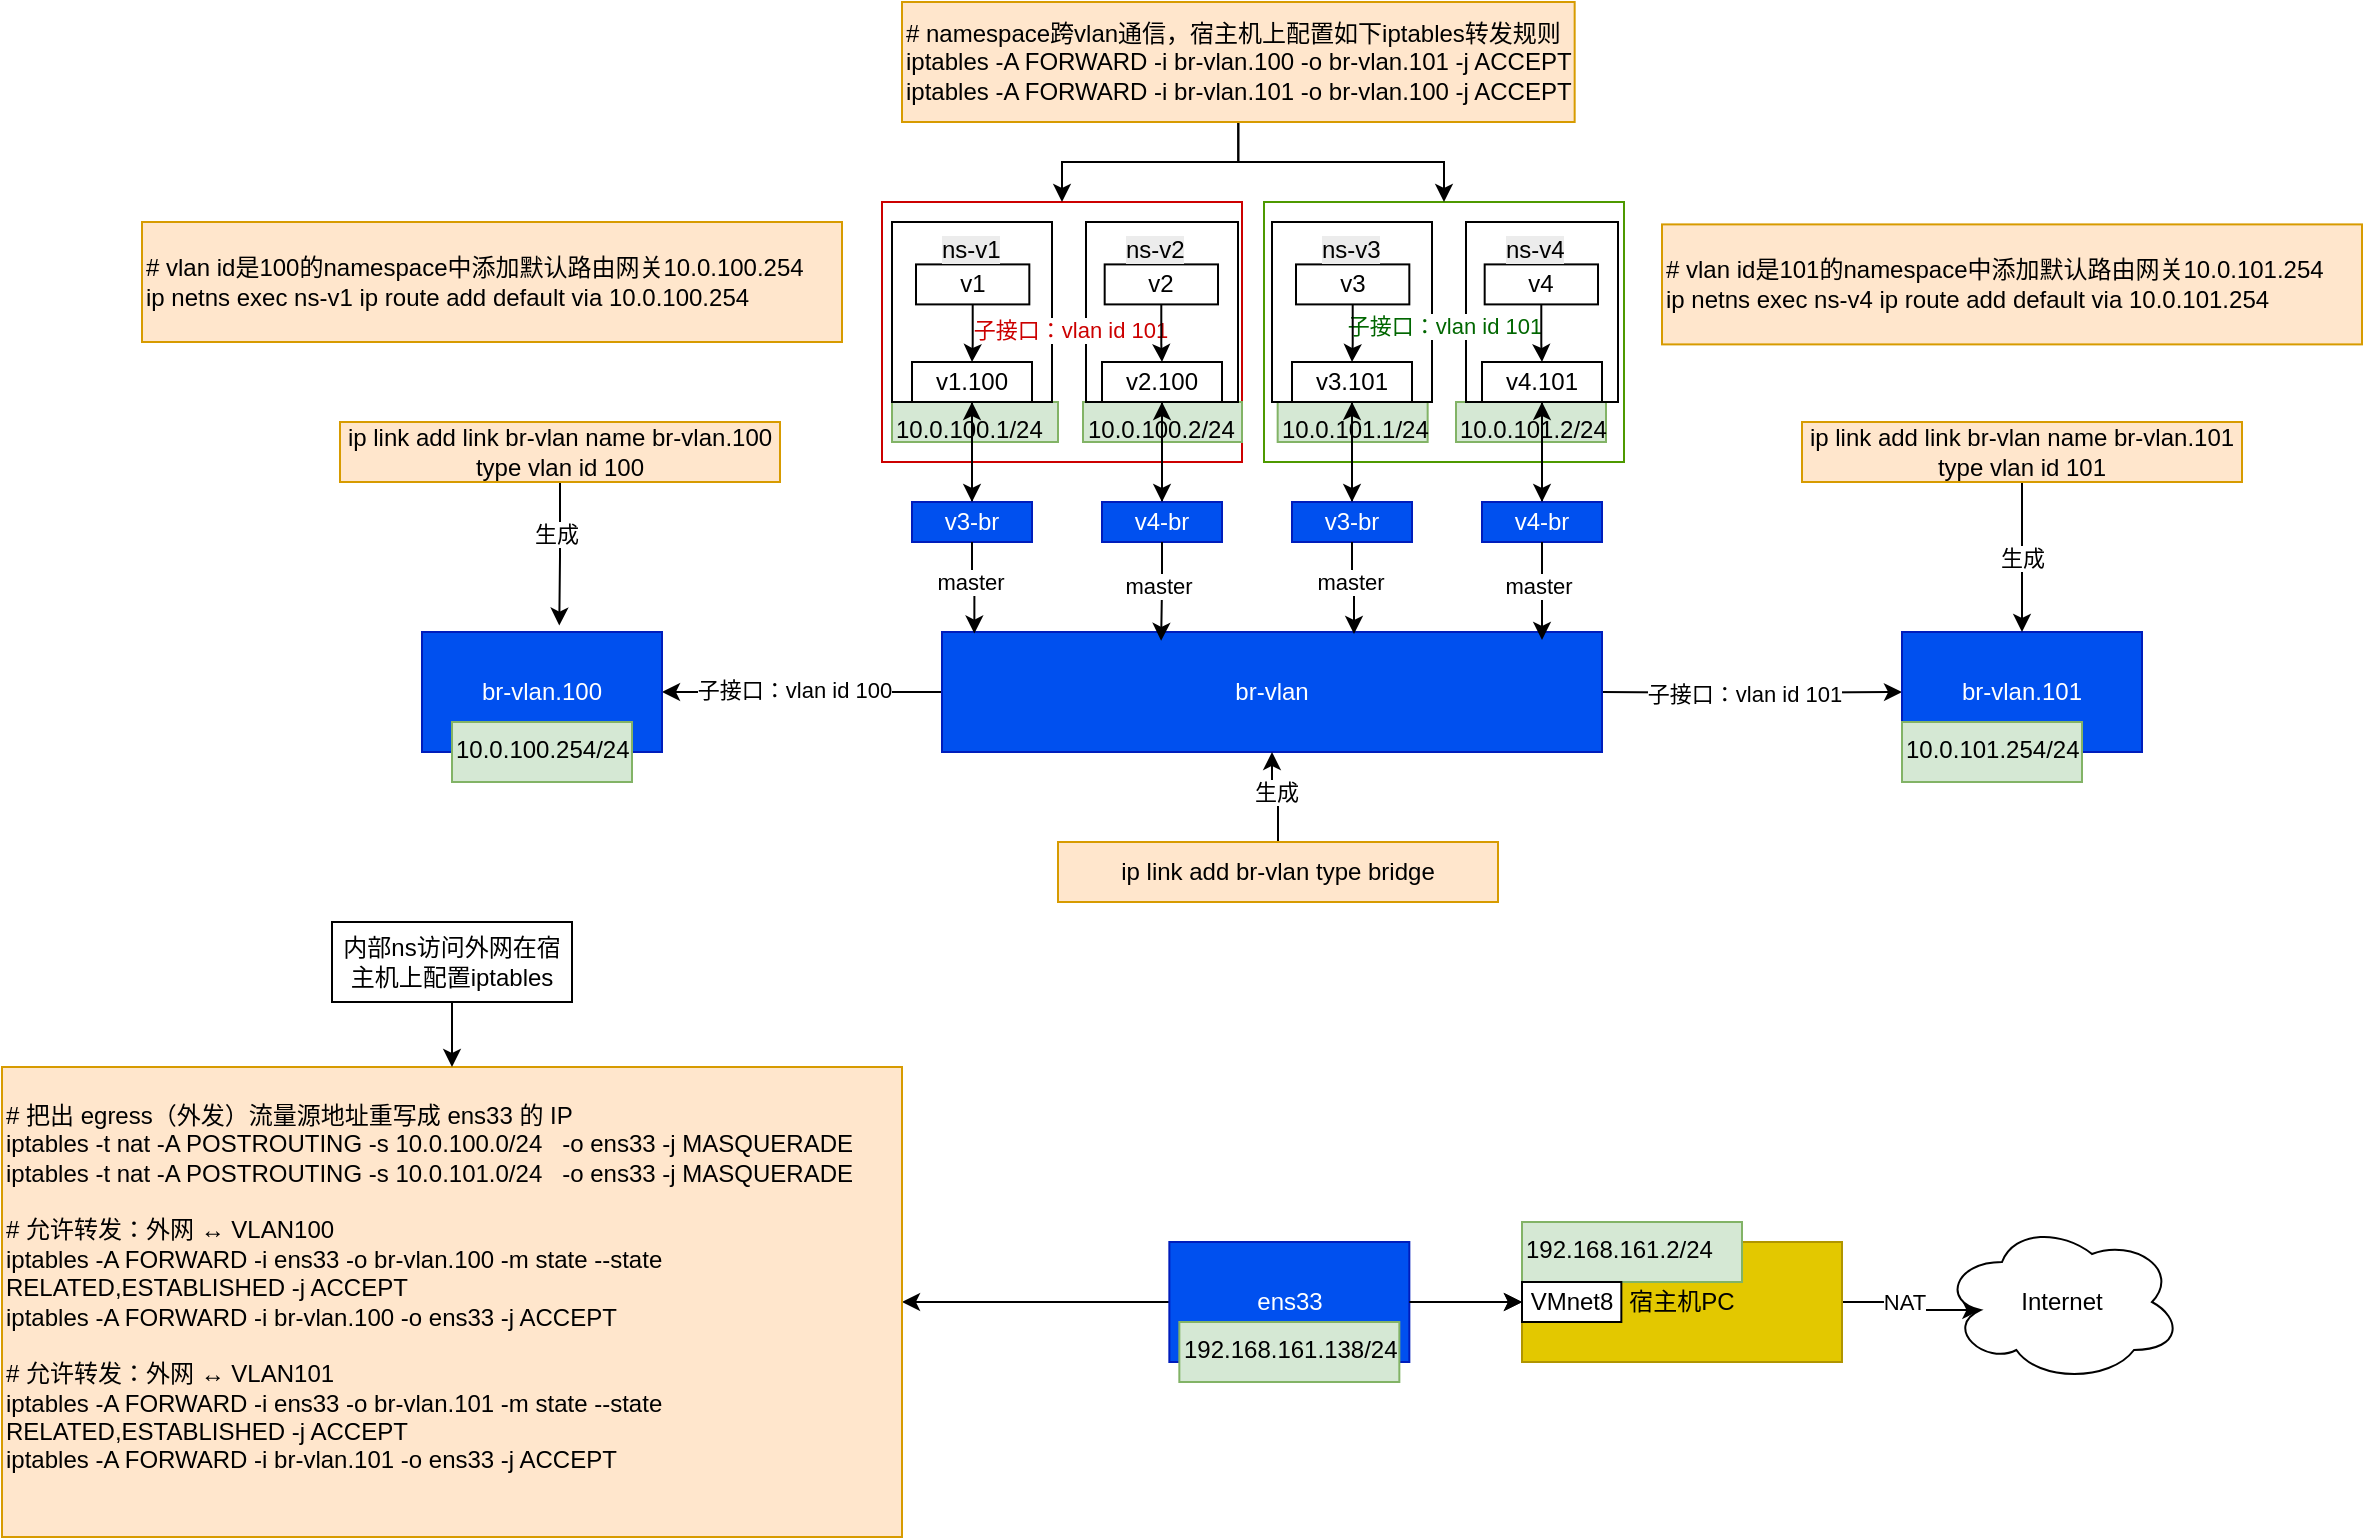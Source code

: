 <mxfile version="27.1.1">
  <diagram name="第 1 页" id="VOpmgVEXg-oSk0ZmS-H0">
    <mxGraphModel dx="2500" dy="1158" grid="1" gridSize="10" guides="1" tooltips="1" connect="1" arrows="1" fold="1" page="1" pageScale="1" pageWidth="827" pageHeight="1169" math="0" shadow="0">
      <root>
        <mxCell id="0" />
        <mxCell id="1" parent="0" />
        <mxCell id="csz0WxyrqC0WEdzE24F6-70" value="10.0.101.2/24" style="text;whiteSpace=wrap;fillColor=#d5e8d4;strokeColor=#82b366;" vertex="1" parent="1">
          <mxGeometry x="587" y="340" width="75" height="20" as="geometry" />
        </mxCell>
        <mxCell id="csz0WxyrqC0WEdzE24F6-69" value="" style="rounded=0;whiteSpace=wrap;html=1;fillColor=none;strokeColor=#4D9900;" vertex="1" parent="1">
          <mxGeometry x="491" y="240" width="180" height="130" as="geometry" />
        </mxCell>
        <mxCell id="csz0WxyrqC0WEdzE24F6-44" value="" style="rounded=0;whiteSpace=wrap;html=1;fillColor=none;strokeColor=#CC0000;" vertex="1" parent="1">
          <mxGeometry x="300" y="240" width="180" height="130" as="geometry" />
        </mxCell>
        <mxCell id="csz0WxyrqC0WEdzE24F6-16" value="10.0.100.2/24" style="text;whiteSpace=wrap;fillColor=#d5e8d4;strokeColor=#82b366;" vertex="1" parent="1">
          <mxGeometry x="400.5" y="340" width="79.5" height="20" as="geometry" />
        </mxCell>
        <mxCell id="csz0WxyrqC0WEdzE24F6-15" value="10.0.100.1/24" style="text;whiteSpace=wrap;fillColor=#d5e8d4;strokeColor=#82b366;" vertex="1" parent="1">
          <mxGeometry x="305" y="340" width="83" height="20" as="geometry" />
        </mxCell>
        <mxCell id="aShC4JNPMhtuTAqiujVa-4" style="edgeStyle=orthogonalEdgeStyle;rounded=0;orthogonalLoop=1;jettySize=auto;html=1;exitX=0;exitY=0.5;exitDx=0;exitDy=0;" parent="1" source="aShC4JNPMhtuTAqiujVa-1" target="aShC4JNPMhtuTAqiujVa-3" edge="1">
          <mxGeometry relative="1" as="geometry" />
        </mxCell>
        <mxCell id="aShC4JNPMhtuTAqiujVa-5" value="子接口：vlan id 100" style="edgeLabel;html=1;align=center;verticalAlign=middle;resizable=0;points=[];" parent="aShC4JNPMhtuTAqiujVa-4" vertex="1" connectable="0">
          <mxGeometry x="0.091" y="-2" relative="1" as="geometry">
            <mxPoint x="2" y="1" as="offset" />
          </mxGeometry>
        </mxCell>
        <mxCell id="aShC4JNPMhtuTAqiujVa-6" style="edgeStyle=orthogonalEdgeStyle;rounded=0;orthogonalLoop=1;jettySize=auto;html=1;" parent="1" target="aShC4JNPMhtuTAqiujVa-2" edge="1">
          <mxGeometry relative="1" as="geometry">
            <mxPoint x="660" y="485.0" as="sourcePoint" />
          </mxGeometry>
        </mxCell>
        <mxCell id="aShC4JNPMhtuTAqiujVa-7" value="子接口：vlan id 101" style="edgeLabel;html=1;align=center;verticalAlign=middle;resizable=0;points=[];" parent="aShC4JNPMhtuTAqiujVa-6" vertex="1" connectable="0">
          <mxGeometry x="-0.056" relative="1" as="geometry">
            <mxPoint as="offset" />
          </mxGeometry>
        </mxCell>
        <mxCell id="aShC4JNPMhtuTAqiujVa-1" value="br-vlan" style="rounded=0;whiteSpace=wrap;html=1;fillColor=#0050ef;fontColor=#ffffff;strokeColor=#001DBC;" parent="1" vertex="1">
          <mxGeometry x="330" y="455" width="330" height="60" as="geometry" />
        </mxCell>
        <mxCell id="aShC4JNPMhtuTAqiujVa-2" value="br-vlan.101" style="rounded=0;whiteSpace=wrap;html=1;fillColor=#0050ef;fontColor=#ffffff;strokeColor=#001DBC;" parent="1" vertex="1">
          <mxGeometry x="810" y="455" width="120" height="60" as="geometry" />
        </mxCell>
        <mxCell id="aShC4JNPMhtuTAqiujVa-3" value="br-vlan.100" style="rounded=0;whiteSpace=wrap;html=1;fillColor=#0050ef;fontColor=#ffffff;strokeColor=#001DBC;" parent="1" vertex="1">
          <mxGeometry x="70" y="455" width="120" height="60" as="geometry" />
        </mxCell>
        <mxCell id="aShC4JNPMhtuTAqiujVa-11" style="edgeStyle=orthogonalEdgeStyle;rounded=0;orthogonalLoop=1;jettySize=auto;html=1;entryX=0.5;entryY=1;entryDx=0;entryDy=0;" parent="1" source="aShC4JNPMhtuTAqiujVa-10" target="aShC4JNPMhtuTAqiujVa-1" edge="1">
          <mxGeometry relative="1" as="geometry" />
        </mxCell>
        <mxCell id="aShC4JNPMhtuTAqiujVa-12" value="生成" style="edgeLabel;html=1;align=center;verticalAlign=middle;resizable=0;points=[];" parent="aShC4JNPMhtuTAqiujVa-11" vertex="1" connectable="0">
          <mxGeometry x="-0.017" y="-3" relative="1" as="geometry">
            <mxPoint as="offset" />
          </mxGeometry>
        </mxCell>
        <mxCell id="aShC4JNPMhtuTAqiujVa-10" value="ip link add br-vlan type bridge" style="text;html=1;align=center;verticalAlign=middle;whiteSpace=wrap;rounded=0;fillColor=#ffe6cc;strokeColor=#d79b00;" parent="1" vertex="1">
          <mxGeometry x="388" y="560" width="220" height="30" as="geometry" />
        </mxCell>
        <mxCell id="aShC4JNPMhtuTAqiujVa-15" style="edgeStyle=orthogonalEdgeStyle;rounded=0;orthogonalLoop=1;jettySize=auto;html=1;entryX=0.572;entryY=-0.054;entryDx=0;entryDy=0;entryPerimeter=0;" parent="1" source="aShC4JNPMhtuTAqiujVa-13" target="aShC4JNPMhtuTAqiujVa-3" edge="1">
          <mxGeometry relative="1" as="geometry" />
        </mxCell>
        <mxCell id="aShC4JNPMhtuTAqiujVa-18" value="生成" style="edgeLabel;html=1;align=center;verticalAlign=middle;resizable=0;points=[];" parent="aShC4JNPMhtuTAqiujVa-15" vertex="1" connectable="0">
          <mxGeometry x="-0.288" y="-2" relative="1" as="geometry">
            <mxPoint as="offset" />
          </mxGeometry>
        </mxCell>
        <mxCell id="aShC4JNPMhtuTAqiujVa-13" value="ip link add link br-vlan name br-vlan.100 type vlan id 100" style="text;html=1;align=center;verticalAlign=middle;whiteSpace=wrap;rounded=0;fillColor=#ffe6cc;strokeColor=#d79b00;" parent="1" vertex="1">
          <mxGeometry x="29" y="350" width="220" height="30" as="geometry" />
        </mxCell>
        <mxCell id="aShC4JNPMhtuTAqiujVa-33" style="edgeStyle=orthogonalEdgeStyle;rounded=0;orthogonalLoop=1;jettySize=auto;html=1;entryX=0.5;entryY=0;entryDx=0;entryDy=0;" parent="1" source="aShC4JNPMhtuTAqiujVa-14" target="aShC4JNPMhtuTAqiujVa-2" edge="1">
          <mxGeometry relative="1" as="geometry" />
        </mxCell>
        <mxCell id="aShC4JNPMhtuTAqiujVa-34" value="生成" style="edgeLabel;html=1;align=center;verticalAlign=middle;resizable=0;points=[];" parent="aShC4JNPMhtuTAqiujVa-33" vertex="1" connectable="0">
          <mxGeometry x="0.014" relative="1" as="geometry">
            <mxPoint as="offset" />
          </mxGeometry>
        </mxCell>
        <mxCell id="aShC4JNPMhtuTAqiujVa-14" value="ip link add link br-vlan name br-vlan.101 type vlan id 101" style="text;html=1;align=center;verticalAlign=middle;whiteSpace=wrap;rounded=0;fillColor=#ffe6cc;strokeColor=#d79b00;" parent="1" vertex="1">
          <mxGeometry x="760" y="350" width="220" height="30" as="geometry" />
        </mxCell>
        <mxCell id="aShC4JNPMhtuTAqiujVa-21" value="" style="rounded=0;whiteSpace=wrap;html=1;" parent="1" vertex="1">
          <mxGeometry x="305" y="250" width="80" height="90" as="geometry" />
        </mxCell>
        <mxCell id="aShC4JNPMhtuTAqiujVa-22" value="" style="rounded=0;whiteSpace=wrap;html=1;" parent="1" vertex="1">
          <mxGeometry x="402" y="250" width="76" height="90" as="geometry" />
        </mxCell>
        <mxCell id="aShC4JNPMhtuTAqiujVa-49" style="edgeStyle=orthogonalEdgeStyle;rounded=0;orthogonalLoop=1;jettySize=auto;html=1;" parent="1" source="aShC4JNPMhtuTAqiujVa-36" edge="1">
          <mxGeometry relative="1" as="geometry">
            <mxPoint x="345" y="340" as="targetPoint" />
          </mxGeometry>
        </mxCell>
        <mxCell id="aShC4JNPMhtuTAqiujVa-36" value="v3-br" style="rounded=0;whiteSpace=wrap;html=1;fillColor=#0050ef;fontColor=#ffffff;strokeColor=#001DBC;" parent="1" vertex="1">
          <mxGeometry x="315" y="390" width="60" height="20" as="geometry" />
        </mxCell>
        <mxCell id="aShC4JNPMhtuTAqiujVa-50" style="edgeStyle=orthogonalEdgeStyle;rounded=0;orthogonalLoop=1;jettySize=auto;html=1;" parent="1" source="aShC4JNPMhtuTAqiujVa-37" edge="1">
          <mxGeometry relative="1" as="geometry">
            <mxPoint x="440" y="340" as="targetPoint" />
          </mxGeometry>
        </mxCell>
        <mxCell id="aShC4JNPMhtuTAqiujVa-37" value="v4-br" style="rounded=0;whiteSpace=wrap;html=1;fillColor=#0050ef;fontColor=#ffffff;strokeColor=#001DBC;" parent="1" vertex="1">
          <mxGeometry x="410" y="390" width="60" height="20" as="geometry" />
        </mxCell>
        <mxCell id="aShC4JNPMhtuTAqiujVa-39" style="edgeStyle=orthogonalEdgeStyle;rounded=0;orthogonalLoop=1;jettySize=auto;html=1;entryX=0.049;entryY=0.013;entryDx=0;entryDy=0;entryPerimeter=0;" parent="1" source="aShC4JNPMhtuTAqiujVa-36" target="aShC4JNPMhtuTAqiujVa-1" edge="1">
          <mxGeometry relative="1" as="geometry">
            <Array as="points">
              <mxPoint x="345" y="433" />
              <mxPoint x="346" y="456" />
            </Array>
          </mxGeometry>
        </mxCell>
        <mxCell id="aShC4JNPMhtuTAqiujVa-40" value="master" style="edgeLabel;html=1;align=center;verticalAlign=middle;resizable=0;points=[];" parent="aShC4JNPMhtuTAqiujVa-39" vertex="1" connectable="0">
          <mxGeometry x="-0.171" y="-1" relative="1" as="geometry">
            <mxPoint as="offset" />
          </mxGeometry>
        </mxCell>
        <mxCell id="aShC4JNPMhtuTAqiujVa-43" style="edgeStyle=orthogonalEdgeStyle;rounded=0;orthogonalLoop=1;jettySize=auto;html=1;entryX=0.332;entryY=0.073;entryDx=0;entryDy=0;entryPerimeter=0;" parent="1" source="aShC4JNPMhtuTAqiujVa-37" target="aShC4JNPMhtuTAqiujVa-1" edge="1">
          <mxGeometry relative="1" as="geometry">
            <mxPoint x="440" y="450" as="targetPoint" />
          </mxGeometry>
        </mxCell>
        <mxCell id="aShC4JNPMhtuTAqiujVa-44" value="master" style="edgeLabel;html=1;align=center;verticalAlign=middle;resizable=0;points=[];" parent="aShC4JNPMhtuTAqiujVa-43" vertex="1" connectable="0">
          <mxGeometry x="-0.122" y="-2" relative="1" as="geometry">
            <mxPoint as="offset" />
          </mxGeometry>
        </mxCell>
        <mxCell id="aShC4JNPMhtuTAqiujVa-47" style="edgeStyle=orthogonalEdgeStyle;rounded=0;orthogonalLoop=1;jettySize=auto;html=1;entryX=0.5;entryY=0;entryDx=0;entryDy=0;" parent="1" source="aShC4JNPMhtuTAqiujVa-45" target="aShC4JNPMhtuTAqiujVa-36" edge="1">
          <mxGeometry relative="1" as="geometry" />
        </mxCell>
        <mxCell id="aShC4JNPMhtuTAqiujVa-45" value="v1.100" style="rounded=0;whiteSpace=wrap;html=1;" parent="1" vertex="1">
          <mxGeometry x="315" y="320" width="60" height="20" as="geometry" />
        </mxCell>
        <mxCell id="aShC4JNPMhtuTAqiujVa-48" style="edgeStyle=orthogonalEdgeStyle;rounded=0;orthogonalLoop=1;jettySize=auto;html=1;entryX=0.5;entryY=0;entryDx=0;entryDy=0;" parent="1" source="aShC4JNPMhtuTAqiujVa-46" target="aShC4JNPMhtuTAqiujVa-37" edge="1">
          <mxGeometry relative="1" as="geometry" />
        </mxCell>
        <mxCell id="aShC4JNPMhtuTAqiujVa-46" value="v2.100" style="rounded=0;whiteSpace=wrap;html=1;" parent="1" vertex="1">
          <mxGeometry x="410" y="320" width="60" height="20" as="geometry" />
        </mxCell>
        <mxCell id="csz0WxyrqC0WEdzE24F6-1" value="10.0.100.254/24" style="text;whiteSpace=wrap;fillColor=#d5e8d4;strokeColor=#82b366;" vertex="1" parent="1">
          <mxGeometry x="85" y="500" width="90" height="30" as="geometry" />
        </mxCell>
        <mxCell id="csz0WxyrqC0WEdzE24F6-2" value="10.0.101.254/24" style="text;whiteSpace=wrap;fillColor=#d5e8d4;strokeColor=#82b366;" vertex="1" parent="1">
          <mxGeometry x="810" y="500" width="90" height="30" as="geometry" />
        </mxCell>
        <mxCell id="csz0WxyrqC0WEdzE24F6-10" value="&lt;font style=&quot;color: rgb(204, 0, 0);&quot;&gt;子接口：vlan id 101&lt;/font&gt;" style="edgeLabel;html=1;align=center;verticalAlign=middle;resizable=0;points=[];" vertex="1" connectable="0" parent="1">
          <mxGeometry x="392.0" y="302" as="geometry">
            <mxPoint x="2" y="2" as="offset" />
          </mxGeometry>
        </mxCell>
        <mxCell id="csz0WxyrqC0WEdzE24F6-13" style="edgeStyle=orthogonalEdgeStyle;rounded=0;orthogonalLoop=1;jettySize=auto;html=1;entryX=0.5;entryY=0;entryDx=0;entryDy=0;" edge="1" parent="1" source="csz0WxyrqC0WEdzE24F6-11" target="aShC4JNPMhtuTAqiujVa-45">
          <mxGeometry relative="1" as="geometry" />
        </mxCell>
        <mxCell id="csz0WxyrqC0WEdzE24F6-11" value="v1" style="rounded=0;whiteSpace=wrap;html=1;movable=1;resizable=1;rotatable=1;deletable=1;editable=1;locked=0;connectable=1;" vertex="1" parent="1">
          <mxGeometry x="317" y="271.2" width="56.667" height="20" as="geometry" />
        </mxCell>
        <mxCell id="csz0WxyrqC0WEdzE24F6-14" style="edgeStyle=orthogonalEdgeStyle;rounded=0;orthogonalLoop=1;jettySize=auto;html=1;entryX=0.5;entryY=0;entryDx=0;entryDy=0;" edge="1" parent="1" source="csz0WxyrqC0WEdzE24F6-12" target="aShC4JNPMhtuTAqiujVa-46">
          <mxGeometry relative="1" as="geometry" />
        </mxCell>
        <mxCell id="csz0WxyrqC0WEdzE24F6-12" value="v2" style="rounded=0;whiteSpace=wrap;html=1;movable=1;resizable=1;rotatable=1;deletable=1;editable=1;locked=0;connectable=1;" vertex="1" parent="1">
          <mxGeometry x="411.34" y="271.2" width="56.667" height="20" as="geometry" />
        </mxCell>
        <mxCell id="csz0WxyrqC0WEdzE24F6-26" style="edgeStyle=orthogonalEdgeStyle;rounded=0;orthogonalLoop=1;jettySize=auto;html=1;" edge="1" parent="1" source="csz0WxyrqC0WEdzE24F6-19" target="csz0WxyrqC0WEdzE24F6-27">
          <mxGeometry relative="1" as="geometry">
            <mxPoint x="640" y="790" as="targetPoint" />
          </mxGeometry>
        </mxCell>
        <mxCell id="csz0WxyrqC0WEdzE24F6-41" style="edgeStyle=orthogonalEdgeStyle;rounded=0;orthogonalLoop=1;jettySize=auto;html=1;entryX=1;entryY=0.5;entryDx=0;entryDy=0;" edge="1" parent="1" source="csz0WxyrqC0WEdzE24F6-19" target="csz0WxyrqC0WEdzE24F6-40">
          <mxGeometry relative="1" as="geometry" />
        </mxCell>
        <mxCell id="csz0WxyrqC0WEdzE24F6-19" value="ens33" style="rounded=0;whiteSpace=wrap;html=1;fillColor=#0050ef;fontColor=#ffffff;strokeColor=#001DBC;" vertex="1" parent="1">
          <mxGeometry x="443.67" y="760" width="120" height="60" as="geometry" />
        </mxCell>
        <mxCell id="csz0WxyrqC0WEdzE24F6-24" value="192.168.161.138/24" style="text;whiteSpace=wrap;fillColor=#d5e8d4;strokeColor=#82b366;" vertex="1" parent="1">
          <mxGeometry x="448.67" y="800" width="110" height="30" as="geometry" />
        </mxCell>
        <mxCell id="csz0WxyrqC0WEdzE24F6-28" value="" style="edgeStyle=orthogonalEdgeStyle;rounded=0;orthogonalLoop=1;jettySize=auto;html=1;" edge="1" parent="1" source="csz0WxyrqC0WEdzE24F6-19" target="csz0WxyrqC0WEdzE24F6-27">
          <mxGeometry relative="1" as="geometry">
            <mxPoint x="800" y="790" as="targetPoint" />
            <mxPoint x="564" y="790" as="sourcePoint" />
          </mxGeometry>
        </mxCell>
        <mxCell id="csz0WxyrqC0WEdzE24F6-32" style="edgeStyle=orthogonalEdgeStyle;rounded=0;orthogonalLoop=1;jettySize=auto;html=1;entryX=0.16;entryY=0.55;entryDx=0;entryDy=0;entryPerimeter=0;" edge="1" parent="1" source="csz0WxyrqC0WEdzE24F6-27" target="csz0WxyrqC0WEdzE24F6-34">
          <mxGeometry relative="1" as="geometry">
            <mxPoint x="770" y="790" as="targetPoint" />
          </mxGeometry>
        </mxCell>
        <mxCell id="csz0WxyrqC0WEdzE24F6-35" value="NAT" style="edgeLabel;html=1;align=center;verticalAlign=middle;resizable=0;points=[];" vertex="1" connectable="0" parent="csz0WxyrqC0WEdzE24F6-32">
          <mxGeometry x="-0.064" y="4" relative="1" as="geometry">
            <mxPoint as="offset" />
          </mxGeometry>
        </mxCell>
        <mxCell id="csz0WxyrqC0WEdzE24F6-27" value="宿主机PC" style="rounded=0;whiteSpace=wrap;html=1;fillColor=#e3c800;fontColor=#000000;strokeColor=#B09500;" vertex="1" parent="1">
          <mxGeometry x="620" y="760" width="160" height="60" as="geometry" />
        </mxCell>
        <mxCell id="csz0WxyrqC0WEdzE24F6-34" value="Internet" style="ellipse;shape=cloud;whiteSpace=wrap;html=1;" vertex="1" parent="1">
          <mxGeometry x="830" y="750" width="120" height="80" as="geometry" />
        </mxCell>
        <mxCell id="csz0WxyrqC0WEdzE24F6-36" value="192.168.161.2/24" style="text;whiteSpace=wrap;fillColor=#d5e8d4;strokeColor=#82b366;" vertex="1" parent="1">
          <mxGeometry x="620" y="750" width="110" height="30" as="geometry" />
        </mxCell>
        <mxCell id="csz0WxyrqC0WEdzE24F6-37" value="VMnet8" style="rounded=0;whiteSpace=wrap;html=1;movable=1;resizable=1;rotatable=1;deletable=1;editable=1;locked=0;connectable=1;" vertex="1" parent="1">
          <mxGeometry x="620" y="780" width="49.67" height="20" as="geometry" />
        </mxCell>
        <mxCell id="csz0WxyrqC0WEdzE24F6-38" value="&lt;span style=&quot;color: rgb(0, 0, 0); font-family: Helvetica; font-size: 12px; font-style: normal; font-variant-ligatures: normal; font-variant-caps: normal; font-weight: 400; letter-spacing: normal; orphans: 2; text-align: center; text-indent: 0px; text-transform: none; widows: 2; word-spacing: 0px; -webkit-text-stroke-width: 0px; white-space: normal; background-color: rgb(236, 236, 236); text-decoration-thickness: initial; text-decoration-style: initial; text-decoration-color: initial; float: none; display: inline !important;&quot;&gt;ns-v1&lt;/span&gt;" style="text;whiteSpace=wrap;html=1;" vertex="1" parent="1">
          <mxGeometry x="328" y="250" width="40" height="20" as="geometry" />
        </mxCell>
        <mxCell id="csz0WxyrqC0WEdzE24F6-39" value="&lt;span style=&quot;color: rgb(0, 0, 0); font-family: Helvetica; font-size: 12px; font-style: normal; font-variant-ligatures: normal; font-variant-caps: normal; font-weight: 400; letter-spacing: normal; orphans: 2; text-align: center; text-indent: 0px; text-transform: none; widows: 2; word-spacing: 0px; -webkit-text-stroke-width: 0px; white-space: normal; background-color: rgb(236, 236, 236); text-decoration-thickness: initial; text-decoration-style: initial; text-decoration-color: initial; float: none; display: inline !important;&quot;&gt;ns-v2&lt;/span&gt;" style="text;whiteSpace=wrap;html=1;" vertex="1" parent="1">
          <mxGeometry x="420" y="250" width="40" height="30" as="geometry" />
        </mxCell>
        <mxCell id="csz0WxyrqC0WEdzE24F6-40" value="&lt;div&gt;&lt;div&gt;# 把出 egress（外发）流量源地址重写成 ens33 的 IP&lt;/div&gt;&lt;div&gt;iptables -t nat -A POSTROUTING -s 10.0.100.0/24&amp;nbsp; &amp;nbsp;-o ens33 -j MASQUERADE&lt;/div&gt;&lt;div&gt;iptables -t nat -A POSTROUTING -s 10.0.101.0/24&amp;nbsp; &amp;nbsp;-o ens33 -j MASQUERADE&lt;/div&gt;&lt;/div&gt;&lt;div&gt;&lt;br&gt;&lt;/div&gt;&lt;div&gt;# 允许转发：外网 ↔ VLAN100&lt;/div&gt;&lt;div&gt;iptables -A FORWARD -i ens33 -o br-vlan.100 -m state --state RELATED,ESTABLISHED -j ACCEPT&lt;/div&gt;&lt;div&gt;iptables -A FORWARD -i br-vlan.100 -o ens33 -j ACCEPT&lt;/div&gt;&lt;div&gt;&lt;br&gt;&lt;/div&gt;&lt;div&gt;&lt;div&gt;# 允许转发：外网 ↔ VLAN101&lt;/div&gt;&lt;div&gt;iptables -A FORWARD -i ens33 -o br-vlan.101 -m state --state RELATED,ESTABLISHED -j ACCEPT&lt;/div&gt;&lt;div&gt;iptables -A FORWARD -i br-vlan.101 -o ens33 -j ACCEPT&lt;/div&gt;&lt;/div&gt;&lt;div&gt;&lt;br&gt;&lt;/div&gt;" style="text;html=1;align=left;verticalAlign=middle;whiteSpace=wrap;rounded=0;fillColor=#ffe6cc;strokeColor=#d79b00;" vertex="1" parent="1">
          <mxGeometry x="-140" y="672.5" width="450" height="235" as="geometry" />
        </mxCell>
        <mxCell id="csz0WxyrqC0WEdzE24F6-42" value="内部ns访问外网在宿主机上配置iptables" style="rounded=0;whiteSpace=wrap;html=1;" vertex="1" parent="1">
          <mxGeometry x="25" y="600" width="120" height="40" as="geometry" />
        </mxCell>
        <mxCell id="csz0WxyrqC0WEdzE24F6-43" style="edgeStyle=orthogonalEdgeStyle;rounded=0;orthogonalLoop=1;jettySize=auto;html=1;entryX=0.5;entryY=0;entryDx=0;entryDy=0;" edge="1" parent="1" source="csz0WxyrqC0WEdzE24F6-42" target="csz0WxyrqC0WEdzE24F6-40">
          <mxGeometry relative="1" as="geometry" />
        </mxCell>
        <mxCell id="csz0WxyrqC0WEdzE24F6-46" value="10.0.101.1/24" style="text;whiteSpace=wrap;fillColor=#d5e8d4;strokeColor=#82b366;" vertex="1" parent="1">
          <mxGeometry x="497.83" y="340" width="75" height="20" as="geometry" />
        </mxCell>
        <mxCell id="csz0WxyrqC0WEdzE24F6-47" value="" style="rounded=0;whiteSpace=wrap;html=1;" vertex="1" parent="1">
          <mxGeometry x="495" y="250" width="80" height="90" as="geometry" />
        </mxCell>
        <mxCell id="csz0WxyrqC0WEdzE24F6-48" value="" style="rounded=0;whiteSpace=wrap;html=1;" vertex="1" parent="1">
          <mxGeometry x="592" y="250" width="76" height="90" as="geometry" />
        </mxCell>
        <mxCell id="csz0WxyrqC0WEdzE24F6-49" style="edgeStyle=orthogonalEdgeStyle;rounded=0;orthogonalLoop=1;jettySize=auto;html=1;" edge="1" parent="1" source="csz0WxyrqC0WEdzE24F6-50">
          <mxGeometry relative="1" as="geometry">
            <mxPoint x="535" y="340" as="targetPoint" />
          </mxGeometry>
        </mxCell>
        <mxCell id="csz0WxyrqC0WEdzE24F6-50" value="v3-br" style="rounded=0;whiteSpace=wrap;html=1;fillColor=#0050ef;fontColor=#ffffff;strokeColor=#001DBC;" vertex="1" parent="1">
          <mxGeometry x="505" y="390" width="60" height="20" as="geometry" />
        </mxCell>
        <mxCell id="csz0WxyrqC0WEdzE24F6-51" style="edgeStyle=orthogonalEdgeStyle;rounded=0;orthogonalLoop=1;jettySize=auto;html=1;" edge="1" parent="1" source="csz0WxyrqC0WEdzE24F6-52">
          <mxGeometry relative="1" as="geometry">
            <mxPoint x="630" y="340" as="targetPoint" />
          </mxGeometry>
        </mxCell>
        <mxCell id="csz0WxyrqC0WEdzE24F6-52" value="v4-br" style="rounded=0;whiteSpace=wrap;html=1;fillColor=#0050ef;fontColor=#ffffff;strokeColor=#001DBC;" vertex="1" parent="1">
          <mxGeometry x="600" y="390" width="60" height="20" as="geometry" />
        </mxCell>
        <mxCell id="csz0WxyrqC0WEdzE24F6-53" style="edgeStyle=orthogonalEdgeStyle;rounded=0;orthogonalLoop=1;jettySize=auto;html=1;entryX=0.049;entryY=0.013;entryDx=0;entryDy=0;entryPerimeter=0;" edge="1" parent="1" source="csz0WxyrqC0WEdzE24F6-50">
          <mxGeometry relative="1" as="geometry">
            <mxPoint x="536" y="456" as="targetPoint" />
            <Array as="points">
              <mxPoint x="535" y="433" />
              <mxPoint x="536" y="456" />
            </Array>
          </mxGeometry>
        </mxCell>
        <mxCell id="csz0WxyrqC0WEdzE24F6-54" value="master" style="edgeLabel;html=1;align=center;verticalAlign=middle;resizable=0;points=[];" vertex="1" connectable="0" parent="csz0WxyrqC0WEdzE24F6-53">
          <mxGeometry x="-0.171" y="-1" relative="1" as="geometry">
            <mxPoint as="offset" />
          </mxGeometry>
        </mxCell>
        <mxCell id="csz0WxyrqC0WEdzE24F6-55" style="edgeStyle=orthogonalEdgeStyle;rounded=0;orthogonalLoop=1;jettySize=auto;html=1;entryX=0.332;entryY=0.073;entryDx=0;entryDy=0;entryPerimeter=0;" edge="1" parent="1" source="csz0WxyrqC0WEdzE24F6-52">
          <mxGeometry relative="1" as="geometry">
            <mxPoint x="630" y="459" as="targetPoint" />
          </mxGeometry>
        </mxCell>
        <mxCell id="csz0WxyrqC0WEdzE24F6-56" value="master" style="edgeLabel;html=1;align=center;verticalAlign=middle;resizable=0;points=[];" vertex="1" connectable="0" parent="csz0WxyrqC0WEdzE24F6-55">
          <mxGeometry x="-0.122" y="-2" relative="1" as="geometry">
            <mxPoint as="offset" />
          </mxGeometry>
        </mxCell>
        <mxCell id="csz0WxyrqC0WEdzE24F6-57" style="edgeStyle=orthogonalEdgeStyle;rounded=0;orthogonalLoop=1;jettySize=auto;html=1;entryX=0.5;entryY=0;entryDx=0;entryDy=0;" edge="1" parent="1" source="csz0WxyrqC0WEdzE24F6-58" target="csz0WxyrqC0WEdzE24F6-50">
          <mxGeometry relative="1" as="geometry" />
        </mxCell>
        <mxCell id="csz0WxyrqC0WEdzE24F6-58" value="v3.101" style="rounded=0;whiteSpace=wrap;html=1;" vertex="1" parent="1">
          <mxGeometry x="505" y="320" width="60" height="20" as="geometry" />
        </mxCell>
        <mxCell id="csz0WxyrqC0WEdzE24F6-59" style="edgeStyle=orthogonalEdgeStyle;rounded=0;orthogonalLoop=1;jettySize=auto;html=1;entryX=0.5;entryY=0;entryDx=0;entryDy=0;" edge="1" parent="1" source="csz0WxyrqC0WEdzE24F6-60" target="csz0WxyrqC0WEdzE24F6-52">
          <mxGeometry relative="1" as="geometry" />
        </mxCell>
        <mxCell id="csz0WxyrqC0WEdzE24F6-60" value="v4.101" style="rounded=0;whiteSpace=wrap;html=1;" vertex="1" parent="1">
          <mxGeometry x="600" y="320" width="60" height="20" as="geometry" />
        </mxCell>
        <mxCell id="csz0WxyrqC0WEdzE24F6-61" value="&lt;font style=&quot;color: rgb(0, 102, 0);&quot;&gt;子接口：vlan id 101&lt;/font&gt;" style="edgeLabel;html=1;align=center;verticalAlign=middle;resizable=0;points=[];" vertex="1" connectable="0" parent="1">
          <mxGeometry x="582" y="302" as="geometry">
            <mxPoint x="-1" as="offset" />
          </mxGeometry>
        </mxCell>
        <mxCell id="csz0WxyrqC0WEdzE24F6-62" style="edgeStyle=orthogonalEdgeStyle;rounded=0;orthogonalLoop=1;jettySize=auto;html=1;entryX=0.5;entryY=0;entryDx=0;entryDy=0;" edge="1" parent="1" source="csz0WxyrqC0WEdzE24F6-63" target="csz0WxyrqC0WEdzE24F6-58">
          <mxGeometry relative="1" as="geometry" />
        </mxCell>
        <mxCell id="csz0WxyrqC0WEdzE24F6-63" value="v3" style="rounded=0;whiteSpace=wrap;html=1;movable=1;resizable=1;rotatable=1;deletable=1;editable=1;locked=0;connectable=1;" vertex="1" parent="1">
          <mxGeometry x="507" y="271.2" width="56.667" height="20" as="geometry" />
        </mxCell>
        <mxCell id="csz0WxyrqC0WEdzE24F6-64" style="edgeStyle=orthogonalEdgeStyle;rounded=0;orthogonalLoop=1;jettySize=auto;html=1;entryX=0.5;entryY=0;entryDx=0;entryDy=0;" edge="1" parent="1" source="csz0WxyrqC0WEdzE24F6-65" target="csz0WxyrqC0WEdzE24F6-60">
          <mxGeometry relative="1" as="geometry" />
        </mxCell>
        <mxCell id="csz0WxyrqC0WEdzE24F6-65" value="v4" style="rounded=0;whiteSpace=wrap;html=1;movable=1;resizable=1;rotatable=1;deletable=1;editable=1;locked=0;connectable=1;" vertex="1" parent="1">
          <mxGeometry x="601.34" y="271.2" width="56.667" height="20" as="geometry" />
        </mxCell>
        <mxCell id="csz0WxyrqC0WEdzE24F6-66" value="&lt;span style=&quot;color: rgb(0, 0, 0); font-family: Helvetica; font-size: 12px; font-style: normal; font-variant-ligatures: normal; font-variant-caps: normal; font-weight: 400; letter-spacing: normal; orphans: 2; text-align: center; text-indent: 0px; text-transform: none; widows: 2; word-spacing: 0px; -webkit-text-stroke-width: 0px; white-space: normal; background-color: rgb(236, 236, 236); text-decoration-thickness: initial; text-decoration-style: initial; text-decoration-color: initial; display: inline !important; float: none;&quot;&gt;ns-v3&lt;/span&gt;" style="text;whiteSpace=wrap;html=1;" vertex="1" parent="1">
          <mxGeometry x="518" y="250" width="40" height="20" as="geometry" />
        </mxCell>
        <mxCell id="csz0WxyrqC0WEdzE24F6-67" value="&lt;span style=&quot;color: rgb(0, 0, 0); font-family: Helvetica; font-size: 12px; font-style: normal; font-variant-ligatures: normal; font-variant-caps: normal; font-weight: 400; letter-spacing: normal; orphans: 2; text-align: center; text-indent: 0px; text-transform: none; widows: 2; word-spacing: 0px; -webkit-text-stroke-width: 0px; white-space: normal; background-color: rgb(236, 236, 236); text-decoration-thickness: initial; text-decoration-style: initial; text-decoration-color: initial; display: inline !important; float: none;&quot;&gt;ns-v4&lt;/span&gt;" style="text;whiteSpace=wrap;html=1;" vertex="1" parent="1">
          <mxGeometry x="610" y="250" width="40" height="30" as="geometry" />
        </mxCell>
        <mxCell id="csz0WxyrqC0WEdzE24F6-72" style="edgeStyle=orthogonalEdgeStyle;rounded=0;orthogonalLoop=1;jettySize=auto;html=1;" edge="1" parent="1" source="csz0WxyrqC0WEdzE24F6-71" target="csz0WxyrqC0WEdzE24F6-44">
          <mxGeometry relative="1" as="geometry" />
        </mxCell>
        <mxCell id="csz0WxyrqC0WEdzE24F6-73" style="edgeStyle=orthogonalEdgeStyle;rounded=0;orthogonalLoop=1;jettySize=auto;html=1;" edge="1" parent="1" source="csz0WxyrqC0WEdzE24F6-71" target="csz0WxyrqC0WEdzE24F6-69">
          <mxGeometry relative="1" as="geometry" />
        </mxCell>
        <mxCell id="csz0WxyrqC0WEdzE24F6-71" value="&lt;div&gt;&lt;div&gt;&lt;div&gt;# namespace跨vlan通信，宿主机上配置如下iptables转发规则&lt;/div&gt;&lt;div&gt;iptables -A FORWARD -i br-vlan.100 -o br-vlan.101 -j ACCEPT&lt;/div&gt;&lt;div&gt;iptables -A FORWARD -i br-vlan.101 -o br-vlan.100 -j ACCEPT&lt;/div&gt;&lt;/div&gt;&lt;/div&gt;" style="text;html=1;align=left;verticalAlign=middle;whiteSpace=wrap;rounded=0;fillColor=#ffe6cc;strokeColor=#d79b00;" vertex="1" parent="1">
          <mxGeometry x="310" y="140" width="336.33" height="60" as="geometry" />
        </mxCell>
        <mxCell id="csz0WxyrqC0WEdzE24F6-74" value="&lt;div&gt;&lt;div&gt;&lt;div&gt;# vlan id是100的namespace中添加默认路由网关10.0.100.254&lt;/div&gt;&lt;div&gt;ip netns exec ns-v1 ip route add default via 10.0.100.254&lt;/div&gt;&lt;/div&gt;&lt;/div&gt;" style="text;html=1;align=left;verticalAlign=middle;whiteSpace=wrap;rounded=0;fillColor=#ffe6cc;strokeColor=#d79b00;" vertex="1" parent="1">
          <mxGeometry x="-70" y="250" width="350" height="60" as="geometry" />
        </mxCell>
        <mxCell id="csz0WxyrqC0WEdzE24F6-75" value="&lt;div&gt;&lt;div&gt;&lt;div&gt;# vlan id是101的namespace中添加默认路由网关10.0.101.254&lt;/div&gt;&lt;div&gt;ip netns exec ns-v4 ip route add default via 10.0.101.254&lt;/div&gt;&lt;/div&gt;&lt;/div&gt;" style="text;html=1;align=left;verticalAlign=middle;whiteSpace=wrap;rounded=0;fillColor=#ffe6cc;strokeColor=#d79b00;" vertex="1" parent="1">
          <mxGeometry x="690" y="251.2" width="350" height="60" as="geometry" />
        </mxCell>
      </root>
    </mxGraphModel>
  </diagram>
</mxfile>
